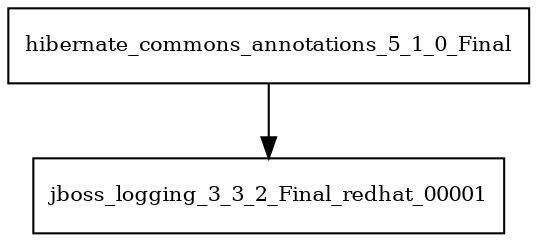 digraph hibernate_commons_annotations_5_1_0_Final_dependencies {
  node [shape = box, fontsize=10.0];
  hibernate_commons_annotations_5_1_0_Final -> jboss_logging_3_3_2_Final_redhat_00001;
}

